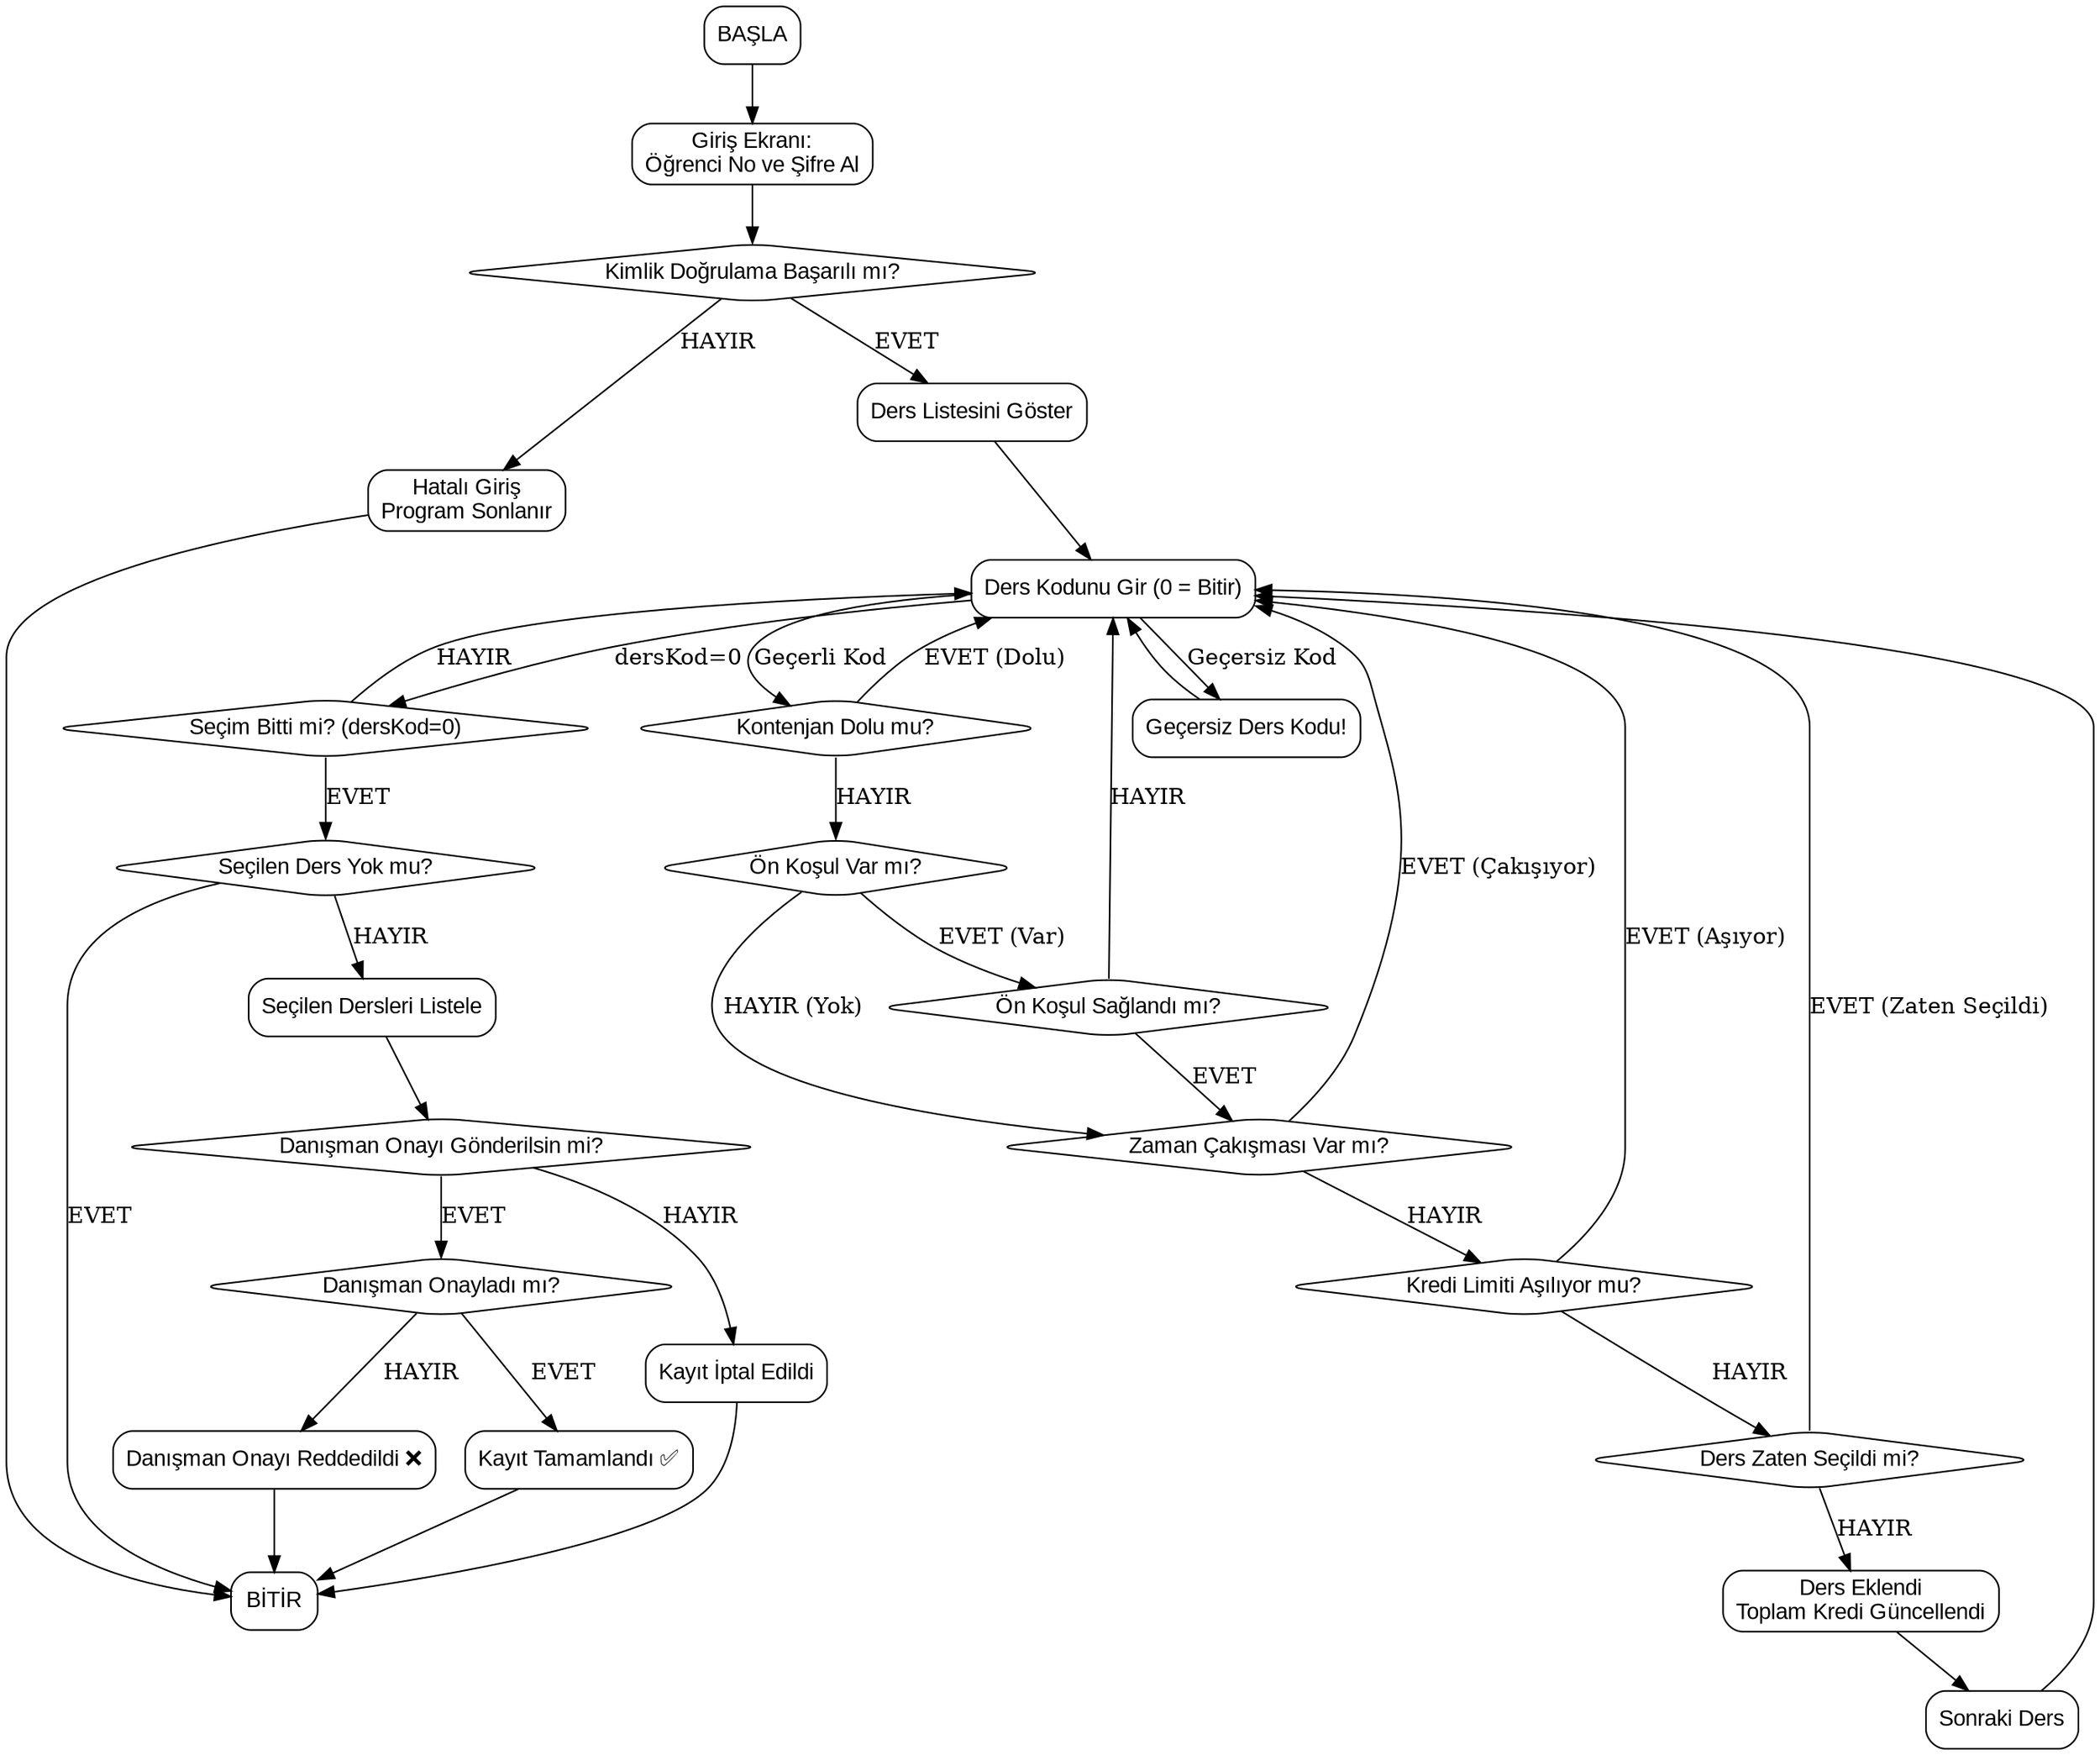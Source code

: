 digraph DersKayitSistemi {
    rankdir=TB;
    node [shape=rectangle, style=rounded, fontname="Arial"];

    Start [label="BAŞLA"];
    Giris [label="Giriş Ekranı:\nÖğrenci No ve Şifre Al"];
    Kimlik [shape=diamond, label="Kimlik Doğrulama Başarılı mı?"];
    Hata [label="Hatalı Giriş\nProgram Sonlanır"];
    DersListe [label="Ders Listesini Göster"];
    DersSecimi [label="Ders Kodunu Gir (0 = Bitir)"];
    Gecersiz [label="Geçersiz Ders Kodu!"];
    Kontenjan [shape=diamond, label="Kontenjan Dolu mu?"];
    OnKosul [shape=diamond, label="Ön Koşul Var mı?"];
    OnKosulSaglandi [shape=diamond, label="Ön Koşul Sağlandı mı?"];
    Zaman [shape=diamond, label="Zaman Çakışması Var mı?"];
    Kredi [shape=diamond, label="Kredi Limiti Aşılıyor mu?"];
    ZatenSecildi [shape=diamond, label="Ders Zaten Seçildi mi?"];
    Ekle [label="Ders Eklendi\nToplam Kredi Güncellendi"];
    SonrakiDers [label="Sonraki Ders"];
    SecimBitti [shape=diamond, label="Seçim Bitti mi? (dersKod=0)"];
    BosMu [shape=diamond, label="Seçilen Ders Yok mu?"];
    DersListele [label="Seçilen Dersleri Listele"];
    Danisman [shape=diamond, label="Danışman Onayı Gönderilsin mi?"];
    Onay [shape=diamond, label="Danışman Onayladı mı?"];
    Basarili [label="Kayıt Tamamlandı ✅"];
    Reddedildi [label="Danışman Onayı Reddedildi ❌"];
    Iptal [label="Kayıt İptal Edildi"];
    Bitir [label="BİTİR"];

    // --- Akış bağlantıları ---
    Start -> Giris -> Kimlik;
    Kimlik -> DersListe [label="EVET"];
    Kimlik -> Hata [label="HAYIR"];
    Hata -> Bitir;

    DersListe -> DersSecimi;
    DersSecimi -> SecimBitti [label="dersKod=0"];
    DersSecimi -> Gecersiz [label="Geçersiz Kod"];
    Gecersiz -> DersSecimi;

    DersSecimi -> Kontenjan [label="Geçerli Kod"];
    Kontenjan -> DersSecimi [label="EVET (Dolu)"];
    Kontenjan -> OnKosul [label="HAYIR"];

    OnKosul -> Zaman [label="HAYIR (Yok)"];
    OnKosul -> OnKosulSaglandi [label="EVET (Var)"];
    OnKosulSaglandi -> DersSecimi [label="HAYIR"];
    OnKosulSaglandi -> Zaman [label="EVET"];

    Zaman -> DersSecimi [label="EVET (Çakışıyor)"];
    Zaman -> Kredi [label="HAYIR"];

    Kredi -> DersSecimi [label="EVET (Aşıyor)"];
    Kredi -> ZatenSecildi [label="HAYIR"];

    ZatenSecildi -> DersSecimi [label="EVET (Zaten Seçildi)"];
    ZatenSecildi -> Ekle [label="HAYIR"];

    Ekle -> SonrakiDers -> DersSecimi;

    SecimBitti -> BosMu [label="EVET"];
    SecimBitti -> DersSecimi [label="HAYIR"];

    BosMu -> Bitir [label="EVET"];
    BosMu -> DersListele [label="HAYIR"];

    DersListele -> Danisman;
    Danisman -> Onay [label="EVET"];
    Danisman -> Iptal [label="HAYIR"];

    Onay -> Basarili [label="EVET"];
    Onay -> Reddedildi [label="HAYIR"];

    Basarili -> Bitir;
    Reddedildi -> Bitir;
    Iptal -> Bitir;
}
